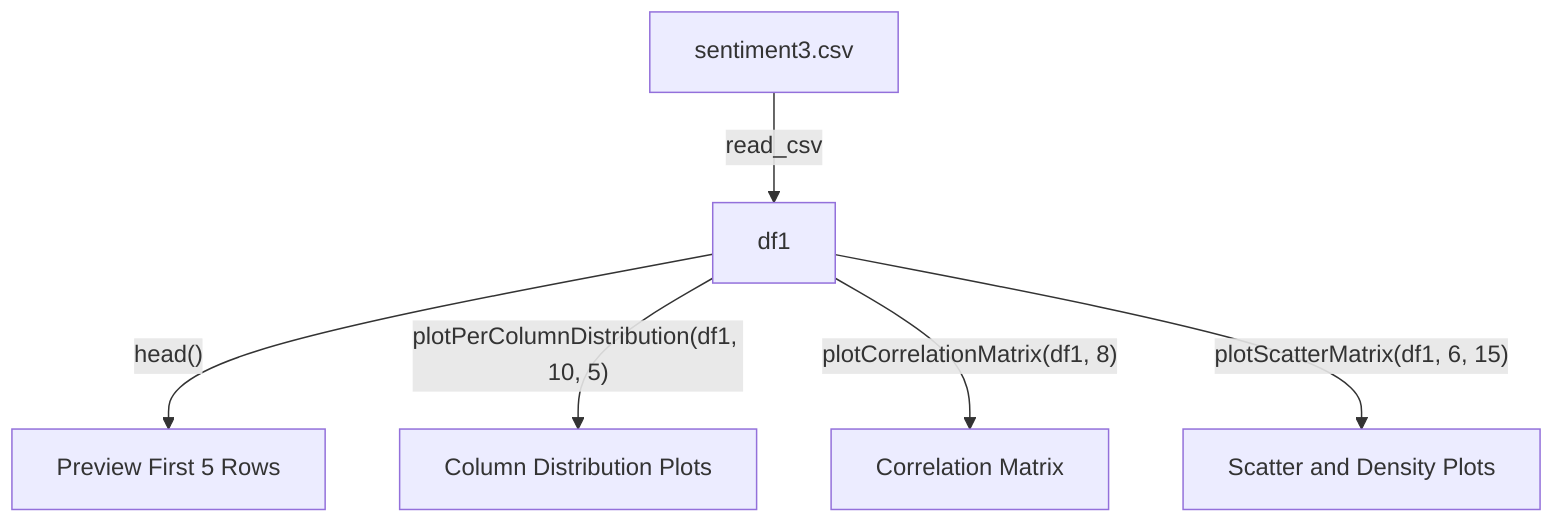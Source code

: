 flowchart TD
    %% CSV File Node
    A["sentiment3.csv"]
    %% Load CSV to DataFrame
    A -->|"read_csv"| B["df1"]
    
    %% Data Exploration Nodes
    B --> |"head()"| C["Preview First 5 Rows"]
    B --> |"plotPerColumnDistribution(df1, 10, 5)"| D["Column Distribution Plots"]
    B --> |"plotCorrelationMatrix(df1, 8)"| E["Correlation Matrix"]
    B --> |"plotScatterMatrix(df1, 6, 15)"| F["Scatter and Density Plots"]
